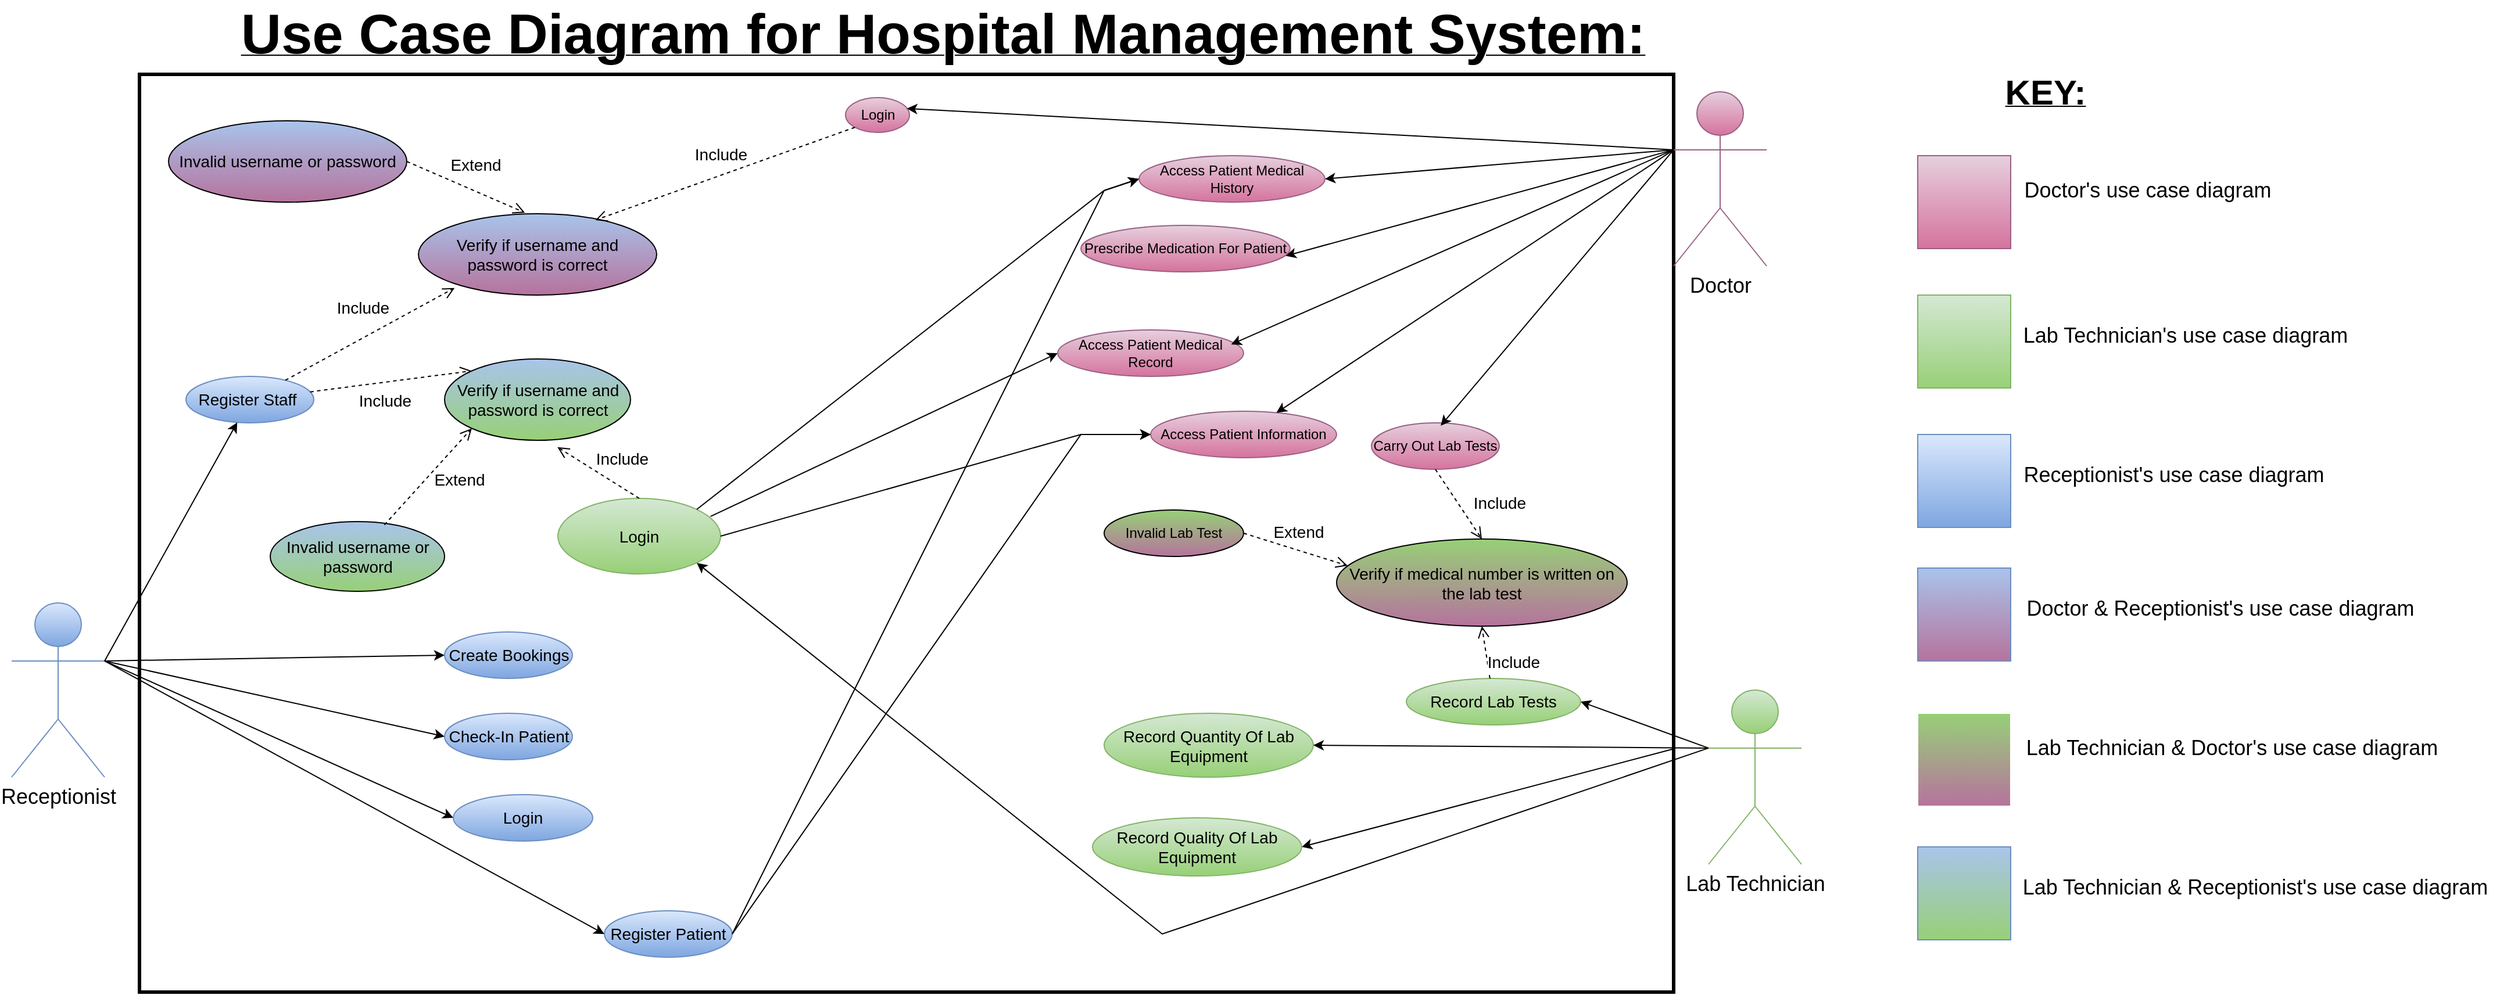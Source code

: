 <mxfile version="23.1.5" type="device">
  <diagram name="Page-1" id="RjTCMhBN7Ea-OPHLmbaN">
    <mxGraphModel dx="3112" dy="1797" grid="1" gridSize="10" guides="1" tooltips="1" connect="1" arrows="1" fold="1" page="1" pageScale="1" pageWidth="850" pageHeight="1100" math="0" shadow="0">
      <root>
        <mxCell id="0" />
        <mxCell id="1" parent="0" />
        <mxCell id="wMd6kTmUZ_Vu1S34rb21-1" value="" style="rounded=0;whiteSpace=wrap;html=1;fillColor=none;strokeColor=default;strokeWidth=3;" parent="1" vertex="1">
          <mxGeometry x="-1100" y="-250" width="1320" height="790" as="geometry" />
        </mxCell>
        <mxCell id="wMd6kTmUZ_Vu1S34rb21-2" value="&lt;font style=&quot;font-size: 18px;&quot;&gt;Receptionist&lt;/font&gt;" style="shape=umlActor;verticalLabelPosition=bottom;verticalAlign=top;html=1;fillColor=#dae8fc;strokeColor=#6c8ebf;gradientColor=#7ea6e0;" parent="1" vertex="1">
          <mxGeometry x="-1210" y="205" width="80" height="150" as="geometry" />
        </mxCell>
        <mxCell id="wMd6kTmUZ_Vu1S34rb21-6" value="&lt;font style=&quot;font-size: 18px;&quot;&gt;Lab Technician&lt;/font&gt;" style="shape=umlActor;verticalLabelPosition=bottom;verticalAlign=top;html=1;fillColor=#d5e8d4;strokeColor=#82b366;gradientColor=#97d077;" parent="1" vertex="1">
          <mxGeometry x="250" y="280" width="80" height="150" as="geometry" />
        </mxCell>
        <mxCell id="wMd6kTmUZ_Vu1S34rb21-7" value="&lt;font style=&quot;font-size: 18px;&quot;&gt;Doctor&lt;/font&gt;" style="shape=umlActor;verticalLabelPosition=bottom;verticalAlign=top;html=1;fillColor=#e6d0de;strokeColor=#996185;gradientColor=#d5739d;" parent="1" vertex="1">
          <mxGeometry x="220" y="-235" width="80" height="150" as="geometry" />
        </mxCell>
        <mxCell id="wMd6kTmUZ_Vu1S34rb21-8" value="&lt;font style=&quot;font-size: 14px;&quot;&gt;Login&lt;/font&gt;" style="ellipse;whiteSpace=wrap;html=1;fillColor=#d5e8d4;strokeColor=#82b366;gradientColor=#97d077;" parent="1" vertex="1">
          <mxGeometry x="-740" y="115" width="140" height="65" as="geometry" />
        </mxCell>
        <mxCell id="wMd6kTmUZ_Vu1S34rb21-9" value="&lt;font style=&quot;font-size: 14px;&quot;&gt;Record Lab Tests&lt;/font&gt;" style="ellipse;whiteSpace=wrap;html=1;fillColor=#d5e8d4;strokeColor=#82b366;gradientColor=#97d077;" parent="1" vertex="1">
          <mxGeometry x="-10" y="270" width="150" height="40" as="geometry" />
        </mxCell>
        <mxCell id="wMd6kTmUZ_Vu1S34rb21-13" value="&lt;font style=&quot;font-size: 14px;&quot;&gt;Record Quantity Of Lab Equipment&lt;/font&gt;" style="ellipse;whiteSpace=wrap;html=1;fillColor=#d5e8d4;strokeColor=#82b366;gradientColor=#97d077;" parent="1" vertex="1">
          <mxGeometry x="-270" y="300" width="180" height="55" as="geometry" />
        </mxCell>
        <mxCell id="wMd6kTmUZ_Vu1S34rb21-14" value="&lt;font style=&quot;font-size: 14px;&quot;&gt;Record Quality Of Lab Equipment&lt;/font&gt;" style="ellipse;whiteSpace=wrap;html=1;fillColor=#d5e8d4;strokeColor=#82b366;gradientColor=#97d077;" parent="1" vertex="1">
          <mxGeometry x="-280" y="390" width="180" height="50" as="geometry" />
        </mxCell>
        <mxCell id="wMd6kTmUZ_Vu1S34rb21-15" value="Login" style="ellipse;whiteSpace=wrap;html=1;fillColor=#e6d0de;strokeColor=#996185;gradientColor=#d5739d;" parent="1" vertex="1">
          <mxGeometry x="-492.5" y="-230" width="55" height="30" as="geometry" />
        </mxCell>
        <mxCell id="wMd6kTmUZ_Vu1S34rb21-16" value="Access Patient Medical History" style="ellipse;whiteSpace=wrap;html=1;fillColor=#e6d0de;strokeColor=#996185;gradientColor=#d5739d;" parent="1" vertex="1">
          <mxGeometry x="-240" y="-180" width="160" height="40" as="geometry" />
        </mxCell>
        <mxCell id="wMd6kTmUZ_Vu1S34rb21-17" value="Carry Out Lab Tests" style="ellipse;whiteSpace=wrap;html=1;fillColor=#e6d0de;strokeColor=#996185;gradientColor=#d5739d;" parent="1" vertex="1">
          <mxGeometry x="-40" y="50" width="110" height="40" as="geometry" />
        </mxCell>
        <mxCell id="wMd6kTmUZ_Vu1S34rb21-18" value="Prescribe Medication For Patient" style="ellipse;whiteSpace=wrap;html=1;fillColor=#e6d0de;strokeColor=#996185;gradientColor=#d5739d;" parent="1" vertex="1">
          <mxGeometry x="-290" y="-120" width="180" height="40" as="geometry" />
        </mxCell>
        <mxCell id="wMd6kTmUZ_Vu1S34rb21-21" value="&lt;font style=&quot;font-size: 14px;&quot;&gt;Login&lt;/font&gt;" style="ellipse;whiteSpace=wrap;html=1;fillColor=#dae8fc;strokeColor=#6c8ebf;gradientColor=#7ea6e0;" parent="1" vertex="1">
          <mxGeometry x="-830" y="370" width="120" height="40" as="geometry" />
        </mxCell>
        <mxCell id="wMd6kTmUZ_Vu1S34rb21-22" value="&lt;font style=&quot;font-size: 14px;&quot;&gt;Register Patient&lt;/font&gt;" style="ellipse;whiteSpace=wrap;html=1;fillColor=#dae8fc;strokeColor=#6c8ebf;gradientColor=#7ea6e0;" parent="1" vertex="1">
          <mxGeometry x="-700" y="470" width="110" height="40" as="geometry" />
        </mxCell>
        <mxCell id="wMd6kTmUZ_Vu1S34rb21-23" value="&lt;font style=&quot;font-size: 14px;&quot;&gt;Create Bookings&lt;/font&gt;" style="ellipse;whiteSpace=wrap;html=1;fillColor=#dae8fc;strokeColor=#6c8ebf;gradientColor=#7ea6e0;" parent="1" vertex="1">
          <mxGeometry x="-837.5" y="230" width="110" height="40" as="geometry" />
        </mxCell>
        <mxCell id="wMd6kTmUZ_Vu1S34rb21-24" value="&lt;font style=&quot;font-size: 14px;&quot;&gt;Check-In Patient&lt;/font&gt;" style="ellipse;whiteSpace=wrap;html=1;fillColor=#dae8fc;strokeColor=#6c8ebf;gradientColor=#7ea6e0;" parent="1" vertex="1">
          <mxGeometry x="-837.5" y="300" width="110" height="40" as="geometry" />
        </mxCell>
        <mxCell id="wMd6kTmUZ_Vu1S34rb21-25" value="&lt;font style=&quot;font-size: 14px;&quot;&gt;Register Staff&amp;nbsp;&lt;/font&gt;" style="ellipse;whiteSpace=wrap;html=1;fillColor=#dae8fc;strokeColor=#6c8ebf;gradientColor=#7ea6e0;" parent="1" vertex="1">
          <mxGeometry x="-1060" y="10" width="110" height="40" as="geometry" />
        </mxCell>
        <mxCell id="wMd6kTmUZ_Vu1S34rb21-26" value="" style="endArrow=classic;html=1;rounded=0;exitX=1;exitY=0.333;exitDx=0;exitDy=0;exitPerimeter=0;entryX=0;entryY=0.5;entryDx=0;entryDy=0;" parent="1" source="wMd6kTmUZ_Vu1S34rb21-2" target="wMd6kTmUZ_Vu1S34rb21-21" edge="1">
          <mxGeometry width="50" height="50" relative="1" as="geometry">
            <mxPoint x="-830" y="370" as="sourcePoint" />
            <mxPoint x="-960" y="470" as="targetPoint" />
          </mxGeometry>
        </mxCell>
        <mxCell id="wMd6kTmUZ_Vu1S34rb21-27" value="" style="endArrow=classic;html=1;rounded=0;entryX=0;entryY=0.5;entryDx=0;entryDy=0;exitX=1;exitY=0.333;exitDx=0;exitDy=0;exitPerimeter=0;" parent="1" source="wMd6kTmUZ_Vu1S34rb21-2" target="wMd6kTmUZ_Vu1S34rb21-22" edge="1">
          <mxGeometry width="50" height="50" relative="1" as="geometry">
            <mxPoint x="-760" y="370" as="sourcePoint" />
            <mxPoint x="-673" y="260" as="targetPoint" />
          </mxGeometry>
        </mxCell>
        <mxCell id="wMd6kTmUZ_Vu1S34rb21-28" value="" style="endArrow=classic;html=1;rounded=0;entryX=0;entryY=0.5;entryDx=0;entryDy=0;exitX=1;exitY=0.333;exitDx=0;exitDy=0;exitPerimeter=0;" parent="1" source="wMd6kTmUZ_Vu1S34rb21-2" target="wMd6kTmUZ_Vu1S34rb21-23" edge="1">
          <mxGeometry width="50" height="50" relative="1" as="geometry">
            <mxPoint x="-760" y="370" as="sourcePoint" />
            <mxPoint x="-680" y="300" as="targetPoint" />
          </mxGeometry>
        </mxCell>
        <mxCell id="wMd6kTmUZ_Vu1S34rb21-29" value="" style="endArrow=classic;html=1;rounded=0;entryX=0;entryY=0.5;entryDx=0;entryDy=0;exitX=1;exitY=0.333;exitDx=0;exitDy=0;exitPerimeter=0;" parent="1" source="wMd6kTmUZ_Vu1S34rb21-2" target="wMd6kTmUZ_Vu1S34rb21-24" edge="1">
          <mxGeometry width="50" height="50" relative="1" as="geometry">
            <mxPoint x="-770" y="360" as="sourcePoint" />
            <mxPoint x="-680" y="350" as="targetPoint" />
          </mxGeometry>
        </mxCell>
        <mxCell id="wMd6kTmUZ_Vu1S34rb21-30" value="" style="endArrow=classic;html=1;rounded=0;exitX=1;exitY=0.333;exitDx=0;exitDy=0;exitPerimeter=0;" parent="1" source="wMd6kTmUZ_Vu1S34rb21-2" target="wMd6kTmUZ_Vu1S34rb21-25" edge="1">
          <mxGeometry width="50" height="50" relative="1" as="geometry">
            <mxPoint x="-750" y="380" as="sourcePoint" />
            <mxPoint x="-670" y="360" as="targetPoint" />
          </mxGeometry>
        </mxCell>
        <mxCell id="wMd6kTmUZ_Vu1S34rb21-33" value="" style="endArrow=classic;html=1;rounded=0;entryX=1;entryY=0.5;entryDx=0;entryDy=0;exitX=0;exitY=0.333;exitDx=0;exitDy=0;exitPerimeter=0;" parent="1" source="wMd6kTmUZ_Vu1S34rb21-6" target="wMd6kTmUZ_Vu1S34rb21-9" edge="1">
          <mxGeometry width="50" height="50" relative="1" as="geometry">
            <mxPoint x="190" y="380" as="sourcePoint" />
            <mxPoint x="-195" y="290" as="targetPoint" />
          </mxGeometry>
        </mxCell>
        <mxCell id="wMd6kTmUZ_Vu1S34rb21-34" value="" style="endArrow=classic;html=1;rounded=0;entryX=1;entryY=0.5;entryDx=0;entryDy=0;exitX=0;exitY=0.333;exitDx=0;exitDy=0;exitPerimeter=0;" parent="1" source="wMd6kTmUZ_Vu1S34rb21-6" target="wMd6kTmUZ_Vu1S34rb21-13" edge="1">
          <mxGeometry width="50" height="50" relative="1" as="geometry">
            <mxPoint x="-40" y="410" as="sourcePoint" />
            <mxPoint x="-185" y="300" as="targetPoint" />
          </mxGeometry>
        </mxCell>
        <mxCell id="wMd6kTmUZ_Vu1S34rb21-35" value="" style="endArrow=classic;html=1;rounded=0;entryX=1;entryY=0.5;entryDx=0;entryDy=0;exitX=1;exitY=0.735;exitDx=0;exitDy=0;exitPerimeter=0;" parent="1" source="wMd6kTmUZ_Vu1S34rb21-1" target="wMd6kTmUZ_Vu1S34rb21-14" edge="1">
          <mxGeometry width="50" height="50" relative="1" as="geometry">
            <mxPoint x="170" y="330" as="sourcePoint" />
            <mxPoint x="-175" y="310" as="targetPoint" />
          </mxGeometry>
        </mxCell>
        <mxCell id="wMd6kTmUZ_Vu1S34rb21-38" value="" style="endArrow=classic;html=1;rounded=0;entryX=0.959;entryY=0.313;entryDx=0;entryDy=0;entryPerimeter=0;exitX=0;exitY=0.333;exitDx=0;exitDy=0;exitPerimeter=0;" parent="1" source="wMd6kTmUZ_Vu1S34rb21-7" target="wMd6kTmUZ_Vu1S34rb21-15" edge="1">
          <mxGeometry width="50" height="50" relative="1" as="geometry">
            <mxPoint x="110" y="-140" as="sourcePoint" />
            <mxPoint x="-212" y="-240" as="targetPoint" />
            <Array as="points" />
          </mxGeometry>
        </mxCell>
        <mxCell id="wMd6kTmUZ_Vu1S34rb21-40" value="" style="endArrow=classic;html=1;rounded=0;entryX=1;entryY=0.5;entryDx=0;entryDy=0;exitX=0;exitY=0.333;exitDx=0;exitDy=0;exitPerimeter=0;" parent="1" source="wMd6kTmUZ_Vu1S34rb21-7" target="wMd6kTmUZ_Vu1S34rb21-16" edge="1">
          <mxGeometry width="50" height="50" relative="1" as="geometry">
            <mxPoint x="160" y="-190" as="sourcePoint" />
            <mxPoint x="-202" y="-230" as="targetPoint" />
            <Array as="points" />
          </mxGeometry>
        </mxCell>
        <mxCell id="wMd6kTmUZ_Vu1S34rb21-41" value="" style="endArrow=classic;html=1;rounded=0;entryX=0.542;entryY=0.062;entryDx=0;entryDy=0;entryPerimeter=0;exitX=0;exitY=0.333;exitDx=0;exitDy=0;exitPerimeter=0;" parent="1" source="wMd6kTmUZ_Vu1S34rb21-7" target="wMd6kTmUZ_Vu1S34rb21-17" edge="1">
          <mxGeometry width="50" height="50" relative="1" as="geometry">
            <mxPoint x="160" y="-190" as="sourcePoint" />
            <mxPoint x="-192" y="-220" as="targetPoint" />
            <Array as="points" />
          </mxGeometry>
        </mxCell>
        <mxCell id="wMd6kTmUZ_Vu1S34rb21-42" value="" style="endArrow=classic;html=1;rounded=0;entryX=0.979;entryY=0.657;entryDx=0;entryDy=0;entryPerimeter=0;exitX=0;exitY=0.333;exitDx=0;exitDy=0;exitPerimeter=0;" parent="1" source="wMd6kTmUZ_Vu1S34rb21-7" target="wMd6kTmUZ_Vu1S34rb21-18" edge="1">
          <mxGeometry width="50" height="50" relative="1" as="geometry">
            <mxPoint x="160" y="-190" as="sourcePoint" />
            <mxPoint x="-182" y="-210" as="targetPoint" />
            <Array as="points" />
          </mxGeometry>
        </mxCell>
        <mxCell id="wMd6kTmUZ_Vu1S34rb21-47" value="Access Patient Information" style="ellipse;whiteSpace=wrap;html=1;fillColor=#e6d0de;strokeColor=#996185;gradientColor=#d5739d;" parent="1" vertex="1">
          <mxGeometry x="-230" y="40" width="160" height="40" as="geometry" />
        </mxCell>
        <mxCell id="wMd6kTmUZ_Vu1S34rb21-48" value="" style="endArrow=classic;html=1;rounded=0;exitX=0;exitY=0.333;exitDx=0;exitDy=0;exitPerimeter=0;" parent="1" source="wMd6kTmUZ_Vu1S34rb21-7" target="wMd6kTmUZ_Vu1S34rb21-47" edge="1">
          <mxGeometry width="50" height="50" relative="1" as="geometry">
            <mxPoint x="160" y="-170" as="sourcePoint" />
            <mxPoint x="-170" y="-34" as="targetPoint" />
            <Array as="points" />
          </mxGeometry>
        </mxCell>
        <mxCell id="wMd6kTmUZ_Vu1S34rb21-53" value="Access Patient Medical Record" style="ellipse;whiteSpace=wrap;html=1;fillColor=#e6d0de;strokeColor=#996185;gradientColor=#d5739d;" parent="1" vertex="1">
          <mxGeometry x="-310" y="-30" width="160" height="40" as="geometry" />
        </mxCell>
        <mxCell id="wMd6kTmUZ_Vu1S34rb21-64" value="" style="endArrow=classic;html=1;rounded=0;entryX=0.933;entryY=0.313;entryDx=0;entryDy=0;entryPerimeter=0;exitX=0;exitY=0.333;exitDx=0;exitDy=0;exitPerimeter=0;" parent="1" source="wMd6kTmUZ_Vu1S34rb21-7" target="wMd6kTmUZ_Vu1S34rb21-53" edge="1">
          <mxGeometry width="50" height="50" relative="1" as="geometry">
            <mxPoint x="170" y="-180" as="sourcePoint" />
            <mxPoint x="-155" y="-4" as="targetPoint" />
            <Array as="points" />
          </mxGeometry>
        </mxCell>
        <mxCell id="3vj7JtZrJFT3cAtvKUg--6" value="&lt;font style=&quot;font-size: 14px;&quot;&gt;Verify if username and password is correct&lt;/font&gt;" style="ellipse;whiteSpace=wrap;html=1;fillColor=#A9C4EB;gradientColor=#B5739D;" parent="1" vertex="1">
          <mxGeometry x="-860" y="-130" width="205" height="70" as="geometry" />
        </mxCell>
        <mxCell id="3vj7JtZrJFT3cAtvKUg--12" value="&lt;font style=&quot;font-size: 14px;&quot;&gt;Include&lt;/font&gt;" style="html=1;verticalAlign=bottom;endArrow=open;dashed=1;endSize=8;curved=0;rounded=0;entryX=0.152;entryY=0.912;entryDx=0;entryDy=0;entryPerimeter=0;" parent="1" source="wMd6kTmUZ_Vu1S34rb21-25" target="3vj7JtZrJFT3cAtvKUg--6" edge="1">
          <mxGeometry x="-0.001" y="13" relative="1" as="geometry">
            <mxPoint x="-810" y="160" as="sourcePoint" />
            <mxPoint x="-1180" y="420" as="targetPoint" />
            <Array as="points" />
            <mxPoint as="offset" />
          </mxGeometry>
        </mxCell>
        <mxCell id="3vj7JtZrJFT3cAtvKUg--13" value="&lt;font style=&quot;font-size: 14px;&quot;&gt;Include&lt;/font&gt;" style="html=1;verticalAlign=bottom;endArrow=open;dashed=1;endSize=8;curved=0;rounded=0;entryX=0.743;entryY=0.078;entryDx=0;entryDy=0;entryPerimeter=0;exitX=0;exitY=1;exitDx=0;exitDy=0;" parent="1" source="wMd6kTmUZ_Vu1S34rb21-15" target="3vj7JtZrJFT3cAtvKUg--6" edge="1">
          <mxGeometry x="0.016" y="-7" relative="1" as="geometry">
            <mxPoint x="-290" y="-110" as="sourcePoint" />
            <mxPoint x="-370" y="-110" as="targetPoint" />
            <mxPoint as="offset" />
          </mxGeometry>
        </mxCell>
        <mxCell id="3vj7JtZrJFT3cAtvKUg--14" value="&lt;font style=&quot;font-size: 14px;&quot;&gt;Include&lt;/font&gt;" style="html=1;verticalAlign=bottom;endArrow=open;dashed=1;endSize=8;curved=0;rounded=0;entryX=0;entryY=0;entryDx=0;entryDy=0;" parent="1" source="wMd6kTmUZ_Vu1S34rb21-25" target="3vj7JtZrJFT3cAtvKUg--15" edge="1">
          <mxGeometry x="-0.133" y="-27" relative="1" as="geometry">
            <mxPoint x="-800" y="170" as="sourcePoint" />
            <mxPoint x="-630" y="230" as="targetPoint" />
            <Array as="points" />
            <mxPoint as="offset" />
          </mxGeometry>
        </mxCell>
        <mxCell id="3vj7JtZrJFT3cAtvKUg--15" value="&lt;font style=&quot;font-size: 14px;&quot;&gt;Verify if username and password is correct&lt;/font&gt;" style="ellipse;whiteSpace=wrap;html=1;fillColor=#A9C4EB;gradientColor=#97D077;" parent="1" vertex="1">
          <mxGeometry x="-837.5" y="-5" width="160" height="70" as="geometry" />
        </mxCell>
        <mxCell id="3vj7JtZrJFT3cAtvKUg--16" value="&lt;font style=&quot;font-size: 14px;&quot;&gt;Include&lt;/font&gt;" style="html=1;verticalAlign=bottom;endArrow=open;dashed=1;endSize=8;curved=0;rounded=0;exitX=0.5;exitY=0;exitDx=0;exitDy=0;entryX=0.607;entryY=1.084;entryDx=0;entryDy=0;entryPerimeter=0;" parent="1" source="wMd6kTmUZ_Vu1S34rb21-8" target="3vj7JtZrJFT3cAtvKUg--15" edge="1">
          <mxGeometry x="-0.4" y="-12" relative="1" as="geometry">
            <mxPoint x="-800" y="150" as="sourcePoint" />
            <mxPoint x="-770" y="70" as="targetPoint" />
            <mxPoint as="offset" />
          </mxGeometry>
        </mxCell>
        <mxCell id="3vj7JtZrJFT3cAtvKUg--18" value="&lt;font style=&quot;font-size: 14px;&quot;&gt;Verify if medical number is written on the lab test&lt;/font&gt;" style="ellipse;whiteSpace=wrap;html=1;fillColor=#97D077;gradientColor=#B5739D;" parent="1" vertex="1">
          <mxGeometry x="-70" y="150" width="250" height="75" as="geometry" />
        </mxCell>
        <mxCell id="3vj7JtZrJFT3cAtvKUg--19" value="&lt;font style=&quot;font-size: 14px;&quot;&gt;Include&lt;/font&gt;" style="html=1;verticalAlign=bottom;endArrow=open;dashed=1;endSize=8;curved=0;rounded=0;entryX=0.5;entryY=1;entryDx=0;entryDy=0;" parent="1" source="wMd6kTmUZ_Vu1S34rb21-9" target="3vj7JtZrJFT3cAtvKUg--18" edge="1">
          <mxGeometry x="-0.99" y="-20" relative="1" as="geometry">
            <mxPoint x="-210" y="190" as="sourcePoint" />
            <mxPoint x="-118" y="198" as="targetPoint" />
            <mxPoint as="offset" />
          </mxGeometry>
        </mxCell>
        <mxCell id="3vj7JtZrJFT3cAtvKUg--20" value="&lt;font style=&quot;font-size: 14px;&quot;&gt;Include&lt;/font&gt;" style="html=1;verticalAlign=bottom;endArrow=open;dashed=1;endSize=8;curved=0;rounded=0;exitX=0.5;exitY=1;exitDx=0;exitDy=0;entryX=0.5;entryY=0;entryDx=0;entryDy=0;" parent="1" source="wMd6kTmUZ_Vu1S34rb21-17" target="3vj7JtZrJFT3cAtvKUg--18" edge="1">
          <mxGeometry x="0.769" y="24" relative="1" as="geometry">
            <mxPoint x="90" y="150" as="sourcePoint" />
            <mxPoint x="29" y="139" as="targetPoint" />
            <mxPoint as="offset" />
          </mxGeometry>
        </mxCell>
        <mxCell id="3vj7JtZrJFT3cAtvKUg--22" value="Invalid Lab Test" style="ellipse;whiteSpace=wrap;html=1;fillColor=#97D077;gradientColor=#B5739D;" parent="1" vertex="1">
          <mxGeometry x="-270" y="125" width="120" height="40" as="geometry" />
        </mxCell>
        <mxCell id="3vj7JtZrJFT3cAtvKUg--23" value="&lt;span style=&quot;font-size: 14px;&quot;&gt;Extend&lt;/span&gt;" style="html=1;verticalAlign=bottom;endArrow=open;dashed=1;endSize=8;curved=0;rounded=0;exitX=1;exitY=0.5;exitDx=0;exitDy=0;entryX=0.038;entryY=0.306;entryDx=0;entryDy=0;entryPerimeter=0;" parent="1" source="3vj7JtZrJFT3cAtvKUg--22" target="3vj7JtZrJFT3cAtvKUg--18" edge="1">
          <mxGeometry x="0.02" y="4" relative="1" as="geometry">
            <mxPoint x="-172" y="244" as="sourcePoint" />
            <mxPoint x="-108" y="208" as="targetPoint" />
            <mxPoint as="offset" />
          </mxGeometry>
        </mxCell>
        <mxCell id="3vj7JtZrJFT3cAtvKUg--24" value="&lt;span style=&quot;font-size: 14px;&quot;&gt;Extend&lt;/span&gt;" style="html=1;verticalAlign=bottom;endArrow=open;dashed=1;endSize=8;curved=0;rounded=0;entryX=0.447;entryY=-0.013;entryDx=0;entryDy=0;entryPerimeter=0;exitX=1;exitY=0.5;exitDx=0;exitDy=0;" parent="1" source="3vj7JtZrJFT3cAtvKUg--25" target="3vj7JtZrJFT3cAtvKUg--6" edge="1">
          <mxGeometry x="0.07" y="11" relative="1" as="geometry">
            <mxPoint x="-637" y="-180" as="sourcePoint" />
            <mxPoint x="-820" y="-40" as="targetPoint" />
            <mxPoint as="offset" />
          </mxGeometry>
        </mxCell>
        <mxCell id="3vj7JtZrJFT3cAtvKUg--25" value="&lt;font style=&quot;font-size: 14px;&quot;&gt;Invalid username or password&lt;/font&gt;" style="ellipse;whiteSpace=wrap;html=1;fillColor=#A9C4EB;gradientColor=#B5739D;" parent="1" vertex="1">
          <mxGeometry x="-1075" y="-210" width="205" height="70" as="geometry" />
        </mxCell>
        <mxCell id="3vj7JtZrJFT3cAtvKUg--27" value="&lt;font style=&quot;font-size: 14px;&quot;&gt;Invalid username or password&lt;/font&gt;" style="ellipse;whiteSpace=wrap;html=1;fillColor=#A9C4EB;gradientColor=#97D077;" parent="1" vertex="1">
          <mxGeometry x="-987.5" y="135" width="150" height="60" as="geometry" />
        </mxCell>
        <mxCell id="3vj7JtZrJFT3cAtvKUg--29" value="&lt;font style=&quot;font-size: 14px;&quot;&gt;Extend&lt;/font&gt;" style="html=1;verticalAlign=bottom;endArrow=open;dashed=1;endSize=8;curved=0;rounded=0;entryX=0;entryY=1;entryDx=0;entryDy=0;exitX=0.655;exitY=0.047;exitDx=0;exitDy=0;exitPerimeter=0;" parent="1" source="3vj7JtZrJFT3cAtvKUg--27" target="3vj7JtZrJFT3cAtvKUg--15" edge="1">
          <mxGeometry x="0.134" y="-29" relative="1" as="geometry">
            <mxPoint x="-890" y="150" as="sourcePoint" />
            <mxPoint x="-870" y="82" as="targetPoint" />
            <mxPoint as="offset" />
          </mxGeometry>
        </mxCell>
        <mxCell id="3vj7JtZrJFT3cAtvKUg--30" value="" style="endArrow=classic;html=1;rounded=0;entryX=0;entryY=0.5;entryDx=0;entryDy=0;exitX=1;exitY=0.5;exitDx=0;exitDy=0;" parent="1" source="wMd6kTmUZ_Vu1S34rb21-22" target="wMd6kTmUZ_Vu1S34rb21-47" edge="1">
          <mxGeometry width="50" height="50" relative="1" as="geometry">
            <mxPoint x="-680" y="480" as="sourcePoint" />
            <mxPoint x="-630" y="430" as="targetPoint" />
            <Array as="points">
              <mxPoint x="-290" y="60" />
            </Array>
          </mxGeometry>
        </mxCell>
        <mxCell id="3vj7JtZrJFT3cAtvKUg--31" value="" style="endArrow=classic;html=1;rounded=0;entryX=0;entryY=0.5;entryDx=0;entryDy=0;exitX=1;exitY=0.5;exitDx=0;exitDy=0;" parent="1" source="wMd6kTmUZ_Vu1S34rb21-22" target="wMd6kTmUZ_Vu1S34rb21-16" edge="1">
          <mxGeometry width="50" height="50" relative="1" as="geometry">
            <mxPoint x="-720" y="470" as="sourcePoint" />
            <mxPoint x="-630" y="430" as="targetPoint" />
            <Array as="points">
              <mxPoint x="-270" y="-150" />
            </Array>
          </mxGeometry>
        </mxCell>
        <mxCell id="3vj7JtZrJFT3cAtvKUg--33" value="" style="endArrow=classic;html=1;rounded=0;exitX=0;exitY=0.333;exitDx=0;exitDy=0;exitPerimeter=0;entryX=1;entryY=1;entryDx=0;entryDy=0;" parent="1" source="wMd6kTmUZ_Vu1S34rb21-6" target="wMd6kTmUZ_Vu1S34rb21-8" edge="1">
          <mxGeometry width="50" height="50" relative="1" as="geometry">
            <mxPoint x="-460" y="520" as="sourcePoint" />
            <mxPoint x="-410" y="470" as="targetPoint" />
            <Array as="points">
              <mxPoint x="-220" y="490" />
            </Array>
          </mxGeometry>
        </mxCell>
        <mxCell id="3vj7JtZrJFT3cAtvKUg--35" value="" style="endArrow=classic;html=1;rounded=0;entryX=0;entryY=0.5;entryDx=0;entryDy=0;exitX=0.938;exitY=0.239;exitDx=0;exitDy=0;exitPerimeter=0;" parent="1" source="wMd6kTmUZ_Vu1S34rb21-8" target="wMd6kTmUZ_Vu1S34rb21-53" edge="1">
          <mxGeometry width="50" height="50" relative="1" as="geometry">
            <mxPoint x="-650" y="150" as="sourcePoint" />
            <mxPoint x="-600" y="100" as="targetPoint" />
          </mxGeometry>
        </mxCell>
        <mxCell id="3vj7JtZrJFT3cAtvKUg--36" value="" style="endArrow=classic;html=1;rounded=0;entryX=0;entryY=0.5;entryDx=0;entryDy=0;exitX=1;exitY=0;exitDx=0;exitDy=0;" parent="1" source="wMd6kTmUZ_Vu1S34rb21-8" target="wMd6kTmUZ_Vu1S34rb21-16" edge="1">
          <mxGeometry width="50" height="50" relative="1" as="geometry">
            <mxPoint x="-640" y="140" as="sourcePoint" />
            <mxPoint x="-600" y="90" as="targetPoint" />
            <Array as="points">
              <mxPoint x="-270" y="-150" />
            </Array>
          </mxGeometry>
        </mxCell>
        <mxCell id="3vj7JtZrJFT3cAtvKUg--37" value="" style="endArrow=classic;html=1;rounded=0;entryX=0;entryY=0.5;entryDx=0;entryDy=0;exitX=1;exitY=0.5;exitDx=0;exitDy=0;" parent="1" source="wMd6kTmUZ_Vu1S34rb21-8" target="wMd6kTmUZ_Vu1S34rb21-47" edge="1">
          <mxGeometry width="50" height="50" relative="1" as="geometry">
            <mxPoint x="-636" y="155" as="sourcePoint" />
            <mxPoint x="-300" as="targetPoint" />
            <Array as="points">
              <mxPoint x="-290" y="60" />
            </Array>
          </mxGeometry>
        </mxCell>
        <mxCell id="1J9dzE0NSvAqLHVgBt0C-1" value="" style="rounded=0;whiteSpace=wrap;html=1;fillColor=#e6d0de;strokeColor=#996185;gradientColor=#d5739d;" parent="1" vertex="1">
          <mxGeometry x="430" y="-180" width="80" height="80" as="geometry" />
        </mxCell>
        <mxCell id="wQB8JyjtlqCyXATo5e3q-1" value="&lt;font style=&quot;font-size: 18px;&quot;&gt;Doctor&#39;s use case diagram&amp;nbsp;&lt;/font&gt;" style="text;html=1;align=center;verticalAlign=middle;resizable=0;points=[];autosize=1;strokeColor=none;fillColor=none;" parent="1" vertex="1">
          <mxGeometry x="510" y="-170" width="240" height="40" as="geometry" />
        </mxCell>
        <mxCell id="wQB8JyjtlqCyXATo5e3q-2" value="" style="rounded=0;whiteSpace=wrap;html=1;fillColor=#d5e8d4;strokeColor=#82b366;gradientColor=#97d077;" parent="1" vertex="1">
          <mxGeometry x="430" y="-60" width="80" height="80" as="geometry" />
        </mxCell>
        <mxCell id="wQB8JyjtlqCyXATo5e3q-3" value="&lt;font style=&quot;font-size: 18px;&quot;&gt;Lab Technician&#39;s use case diagram&lt;/font&gt;" style="text;html=1;align=center;verticalAlign=middle;resizable=0;points=[];autosize=1;strokeColor=none;fillColor=none;" parent="1" vertex="1">
          <mxGeometry x="510" y="-45" width="300" height="40" as="geometry" />
        </mxCell>
        <mxCell id="wQB8JyjtlqCyXATo5e3q-4" value="" style="rounded=0;whiteSpace=wrap;html=1;fillColor=#dae8fc;strokeColor=#6c8ebf;gradientColor=#7ea6e0;" parent="1" vertex="1">
          <mxGeometry x="430" y="60" width="80" height="80" as="geometry" />
        </mxCell>
        <mxCell id="wQB8JyjtlqCyXATo5e3q-5" value="&lt;font style=&quot;font-size: 18px;&quot;&gt;Receptionist&#39;s use case diagram&lt;/font&gt;" style="text;html=1;align=center;verticalAlign=middle;resizable=0;points=[];autosize=1;strokeColor=none;fillColor=none;" parent="1" vertex="1">
          <mxGeometry x="510" y="75" width="280" height="40" as="geometry" />
        </mxCell>
        <mxCell id="wQB8JyjtlqCyXATo5e3q-17" value="" style="rounded=0;whiteSpace=wrap;html=1;fillColor=#A9C4EB;strokeColor=#6c8ebf;gradientColor=#B5739D;" parent="1" vertex="1">
          <mxGeometry x="430" y="175" width="80" height="80" as="geometry" />
        </mxCell>
        <mxCell id="wQB8JyjtlqCyXATo5e3q-18" value="" style="rounded=0;whiteSpace=wrap;html=1;fillColor=#97D077;strokeColor=#FFFFFF;gradientColor=#B5739D;" parent="1" vertex="1">
          <mxGeometry x="430" y="300" width="80" height="80" as="geometry" />
        </mxCell>
        <mxCell id="wQB8JyjtlqCyXATo5e3q-19" value="" style="rounded=0;whiteSpace=wrap;html=1;fillColor=#A9C4EB;strokeColor=#6c8ebf;gradientColor=#97D077;" parent="1" vertex="1">
          <mxGeometry x="430" y="415" width="80" height="80" as="geometry" />
        </mxCell>
        <mxCell id="wQB8JyjtlqCyXATo5e3q-20" value="&lt;font style=&quot;font-size: 18px;&quot;&gt;Doctor &amp;amp; Receptionist&#39;s use case diagram&lt;/font&gt;" style="text;html=1;align=center;verticalAlign=middle;resizable=0;points=[];autosize=1;strokeColor=none;fillColor=none;" parent="1" vertex="1">
          <mxGeometry x="510" y="190" width="360" height="40" as="geometry" />
        </mxCell>
        <mxCell id="wQB8JyjtlqCyXATo5e3q-22" value="&lt;font style=&quot;font-size: 18px;&quot;&gt;Lab Technician &amp;amp; Doctor&#39;s use case diagram&lt;/font&gt;" style="text;html=1;align=center;verticalAlign=middle;resizable=0;points=[];autosize=1;strokeColor=none;fillColor=none;" parent="1" vertex="1">
          <mxGeometry x="510" y="310" width="380" height="40" as="geometry" />
        </mxCell>
        <mxCell id="wQB8JyjtlqCyXATo5e3q-23" value="&lt;font style=&quot;font-size: 18px;&quot;&gt;Lab Technician &amp;amp; Receptionist&#39;s use case diagram&lt;/font&gt;" style="text;html=1;align=center;verticalAlign=middle;resizable=0;points=[];autosize=1;strokeColor=none;fillColor=none;" parent="1" vertex="1">
          <mxGeometry x="510" y="430" width="420" height="40" as="geometry" />
        </mxCell>
        <mxCell id="wQB8JyjtlqCyXATo5e3q-24" value="&lt;u&gt;&lt;b&gt;&lt;font style=&quot;font-size: 30px;&quot;&gt;KEY:&lt;/font&gt;&lt;/b&gt;&lt;/u&gt;" style="text;html=1;align=center;verticalAlign=middle;whiteSpace=wrap;rounded=0;" parent="1" vertex="1">
          <mxGeometry x="510" y="-250" width="60" height="30" as="geometry" />
        </mxCell>
        <mxCell id="oVljsdbnZ1PMj2f7wFfl-1" value="&lt;u&gt;&lt;font style=&quot;font-size: 48px;&quot;&gt;&lt;b&gt;Use Case Diagram for Hospital Management System:&lt;/b&gt;&lt;/font&gt;&lt;/u&gt;" style="text;html=1;align=center;verticalAlign=middle;whiteSpace=wrap;rounded=0;" parent="1" vertex="1">
          <mxGeometry x="-1037" y="-300" width="1257" height="30" as="geometry" />
        </mxCell>
      </root>
    </mxGraphModel>
  </diagram>
</mxfile>
